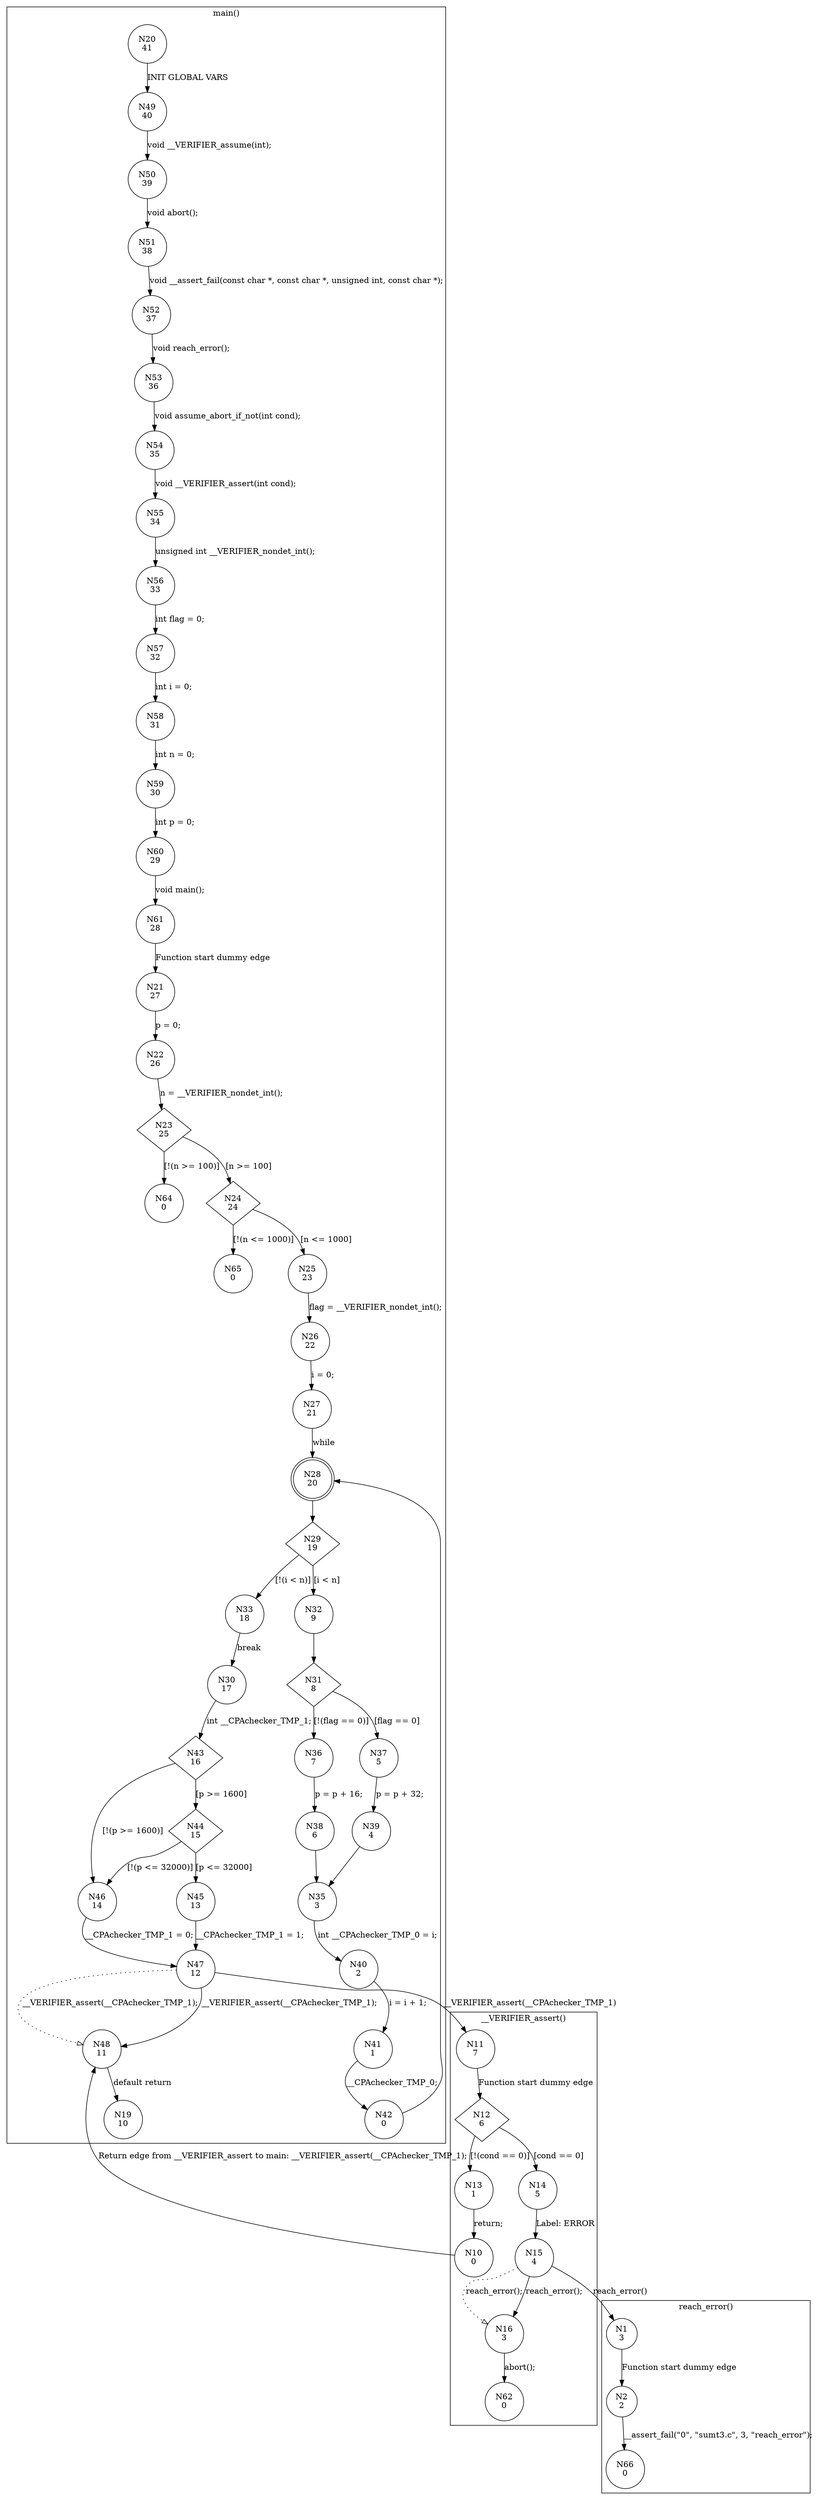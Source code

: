 digraph CFA {
20 [shape="circle" label="N20\n41"]
49 [shape="circle" label="N49\n40"]
50 [shape="circle" label="N50\n39"]
51 [shape="circle" label="N51\n38"]
52 [shape="circle" label="N52\n37"]
53 [shape="circle" label="N53\n36"]
54 [shape="circle" label="N54\n35"]
55 [shape="circle" label="N55\n34"]
56 [shape="circle" label="N56\n33"]
57 [shape="circle" label="N57\n32"]
58 [shape="circle" label="N58\n31"]
59 [shape="circle" label="N59\n30"]
60 [shape="circle" label="N60\n29"]
61 [shape="circle" label="N61\n28"]
21 [shape="circle" label="N21\n27"]
22 [shape="circle" label="N22\n26"]
23 [shape="diamond" label="N23\n25"]
64 [shape="circle" label="N64\n0"]
24 [shape="diamond" label="N24\n24"]
65 [shape="circle" label="N65\n0"]
25 [shape="circle" label="N25\n23"]
26 [shape="circle" label="N26\n22"]
27 [shape="circle" label="N27\n21"]
28 [shape="doublecircle" label="N28\n20"]
29 [shape="diamond" label="N29\n19"]
33 [shape="circle" label="N33\n18"]
30 [shape="circle" label="N30\n17"]
43 [shape="diamond" label="N43\n16"]
46 [shape="circle" label="N46\n14"]
47 [shape="circle" label="N47\n12"]
11 [shape="circle" label="N11\n7"]
12 [shape="diamond" label="N12\n6"]
13 [shape="circle" label="N13\n1"]
10 [shape="circle" label="N10\n0"]
48 [shape="circle" label="N48\n11"]
19 [shape="circle" label="N19\n10"]
14 [shape="circle" label="N14\n5"]
15 [shape="circle" label="N15\n4"]
1 [shape="circle" label="N1\n3"]
2 [shape="circle" label="N2\n2"]
66 [shape="circle" label="N66\n0"]
16 [shape="circle" label="N16\n3"]
62 [shape="circle" label="N62\n0"]
44 [shape="diamond" label="N44\n15"]
45 [shape="circle" label="N45\n13"]
32 [shape="circle" label="N32\n9"]
31 [shape="diamond" label="N31\n8"]
36 [shape="circle" label="N36\n7"]
38 [shape="circle" label="N38\n6"]
35 [shape="circle" label="N35\n3"]
40 [shape="circle" label="N40\n2"]
41 [shape="circle" label="N41\n1"]
42 [shape="circle" label="N42\n0"]
37 [shape="circle" label="N37\n5"]
39 [shape="circle" label="N39\n4"]
node [shape="circle"]
subgraph cluster___VERIFIER_assert {
label="__VERIFIER_assert()"
11 -> 12 [label="Function start dummy edge"]
12 -> 14 [label="[cond == 0]"]
12 -> 13 [label="[!(cond == 0)]"]
13 -> 10 [label="return;"]
14 -> 15 [label="Label: ERROR"]
15 -> 16 [label="reach_error();" style="dotted" arrowhead="empty"]
15 -> 16 [label="reach_error();"]
16 -> 62 [label="abort();"]}
subgraph cluster_assume_abort_if_not {
label="assume_abort_if_not()"
}
subgraph cluster_main {
label="main()"
20 -> 49 [label="INIT GLOBAL VARS"]
49 -> 50 [label="void __VERIFIER_assume(int);"]
50 -> 51 [label="void abort();"]
51 -> 52 [label="void __assert_fail(const char *, const char *, unsigned int, const char *);"]
52 -> 53 [label="void reach_error();"]
53 -> 54 [label="void assume_abort_if_not(int cond);"]
54 -> 55 [label="void __VERIFIER_assert(int cond);"]
55 -> 56 [label="unsigned int __VERIFIER_nondet_int();"]
56 -> 57 [label="int flag = 0;"]
57 -> 58 [label="int i = 0;"]
58 -> 59 [label="int n = 0;"]
59 -> 60 [label="int p = 0;"]
60 -> 61 [label="void main();"]
61 -> 21 [label="Function start dummy edge"]
21 -> 22 [label="p = 0;"]
22 -> 23 [label="n = __VERIFIER_nondet_int();"]
23 -> 24 [label="[n >= 100]"]
23 -> 64 [label="[!(n >= 100)]"]
24 -> 25 [label="[n <= 1000]"]
24 -> 65 [label="[!(n <= 1000)]"]
25 -> 26 [label="flag = __VERIFIER_nondet_int();"]
26 -> 27 [label="i = 0;"]
27 -> 28 [label="while"]
28 -> 29 [label=""]
29 -> 32 [label="[i < n]"]
29 -> 33 [label="[!(i < n)]"]
33 -> 30 [label="break"]
30 -> 43 [label="int __CPAchecker_TMP_1;"]
43 -> 44 [label="[p >= 1600]"]
43 -> 46 [label="[!(p >= 1600)]"]
46 -> 47 [label="__CPAchecker_TMP_1 = 0;"]
47 -> 48 [label="__VERIFIER_assert(__CPAchecker_TMP_1);" style="dotted" arrowhead="empty"]
47 -> 48 [label="__VERIFIER_assert(__CPAchecker_TMP_1);"]
48 -> 19 [label="default return"]
44 -> 45 [label="[p <= 32000]"]
44 -> 46 [label="[!(p <= 32000)]"]
45 -> 47 [label="__CPAchecker_TMP_1 = 1;"]
32 -> 31 [label=""]
31 -> 37 [label="[flag == 0]"]
31 -> 36 [label="[!(flag == 0)]"]
36 -> 38 [label="p = p + 16;"]
38 -> 35 [label=""]
35 -> 40 [label="int __CPAchecker_TMP_0 = i;"]
40 -> 41 [label="i = i + 1;"]
41 -> 42 [label="__CPAchecker_TMP_0;"]
42 -> 28 [label=""]
37 -> 39 [label="p = p + 32;"]
39 -> 35 [label=""]}
subgraph cluster_reach_error {
label="reach_error()"
1 -> 2 [label="Function start dummy edge"]
2 -> 66 [label="__assert_fail(\"0\", \"sumt3.c\", 3, \"reach_error\");"]}
47 -> 11 [label="__VERIFIER_assert(__CPAchecker_TMP_1)"]
10 -> 48 [label="Return edge from __VERIFIER_assert to main: __VERIFIER_assert(__CPAchecker_TMP_1);"]
15 -> 1 [label="reach_error()"]}